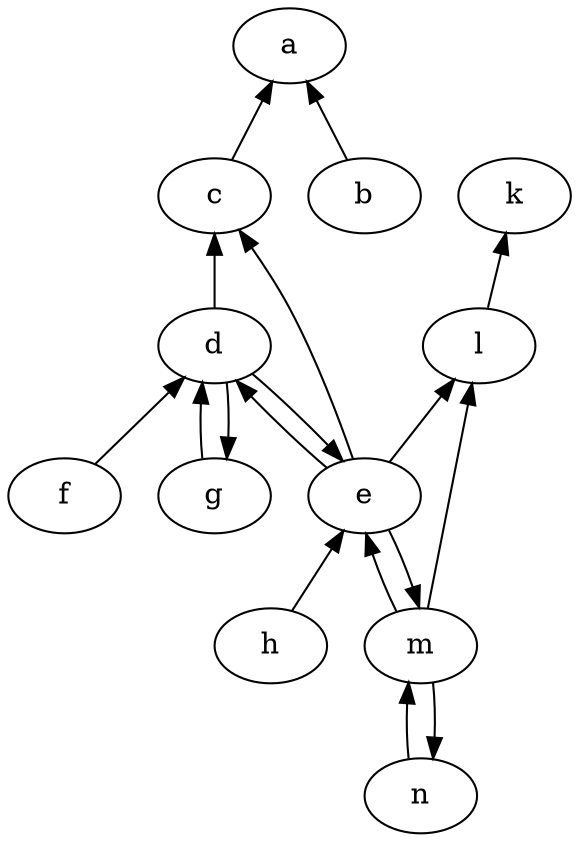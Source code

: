 strict digraph "" {
	a -> b	[dir=back];
	a -> c	[dir=back];
	c -> d	[dir=back];
	c -> e	[dir=back];
	k -> l	[dir=back];
	l -> e	[dir=back];
	l -> m	[dir=back];
	d -> e	[dir=back];
	d -> g	[dir=back];
	d -> f	[dir=back];
	e -> d	[dir=back];
	e -> m	[dir=back];
	e -> h	[dir=back];
	g -> d	[dir=back];
	m -> e	[dir=back];
	m -> n	[dir=back];
	n -> m	[dir=back];
}
